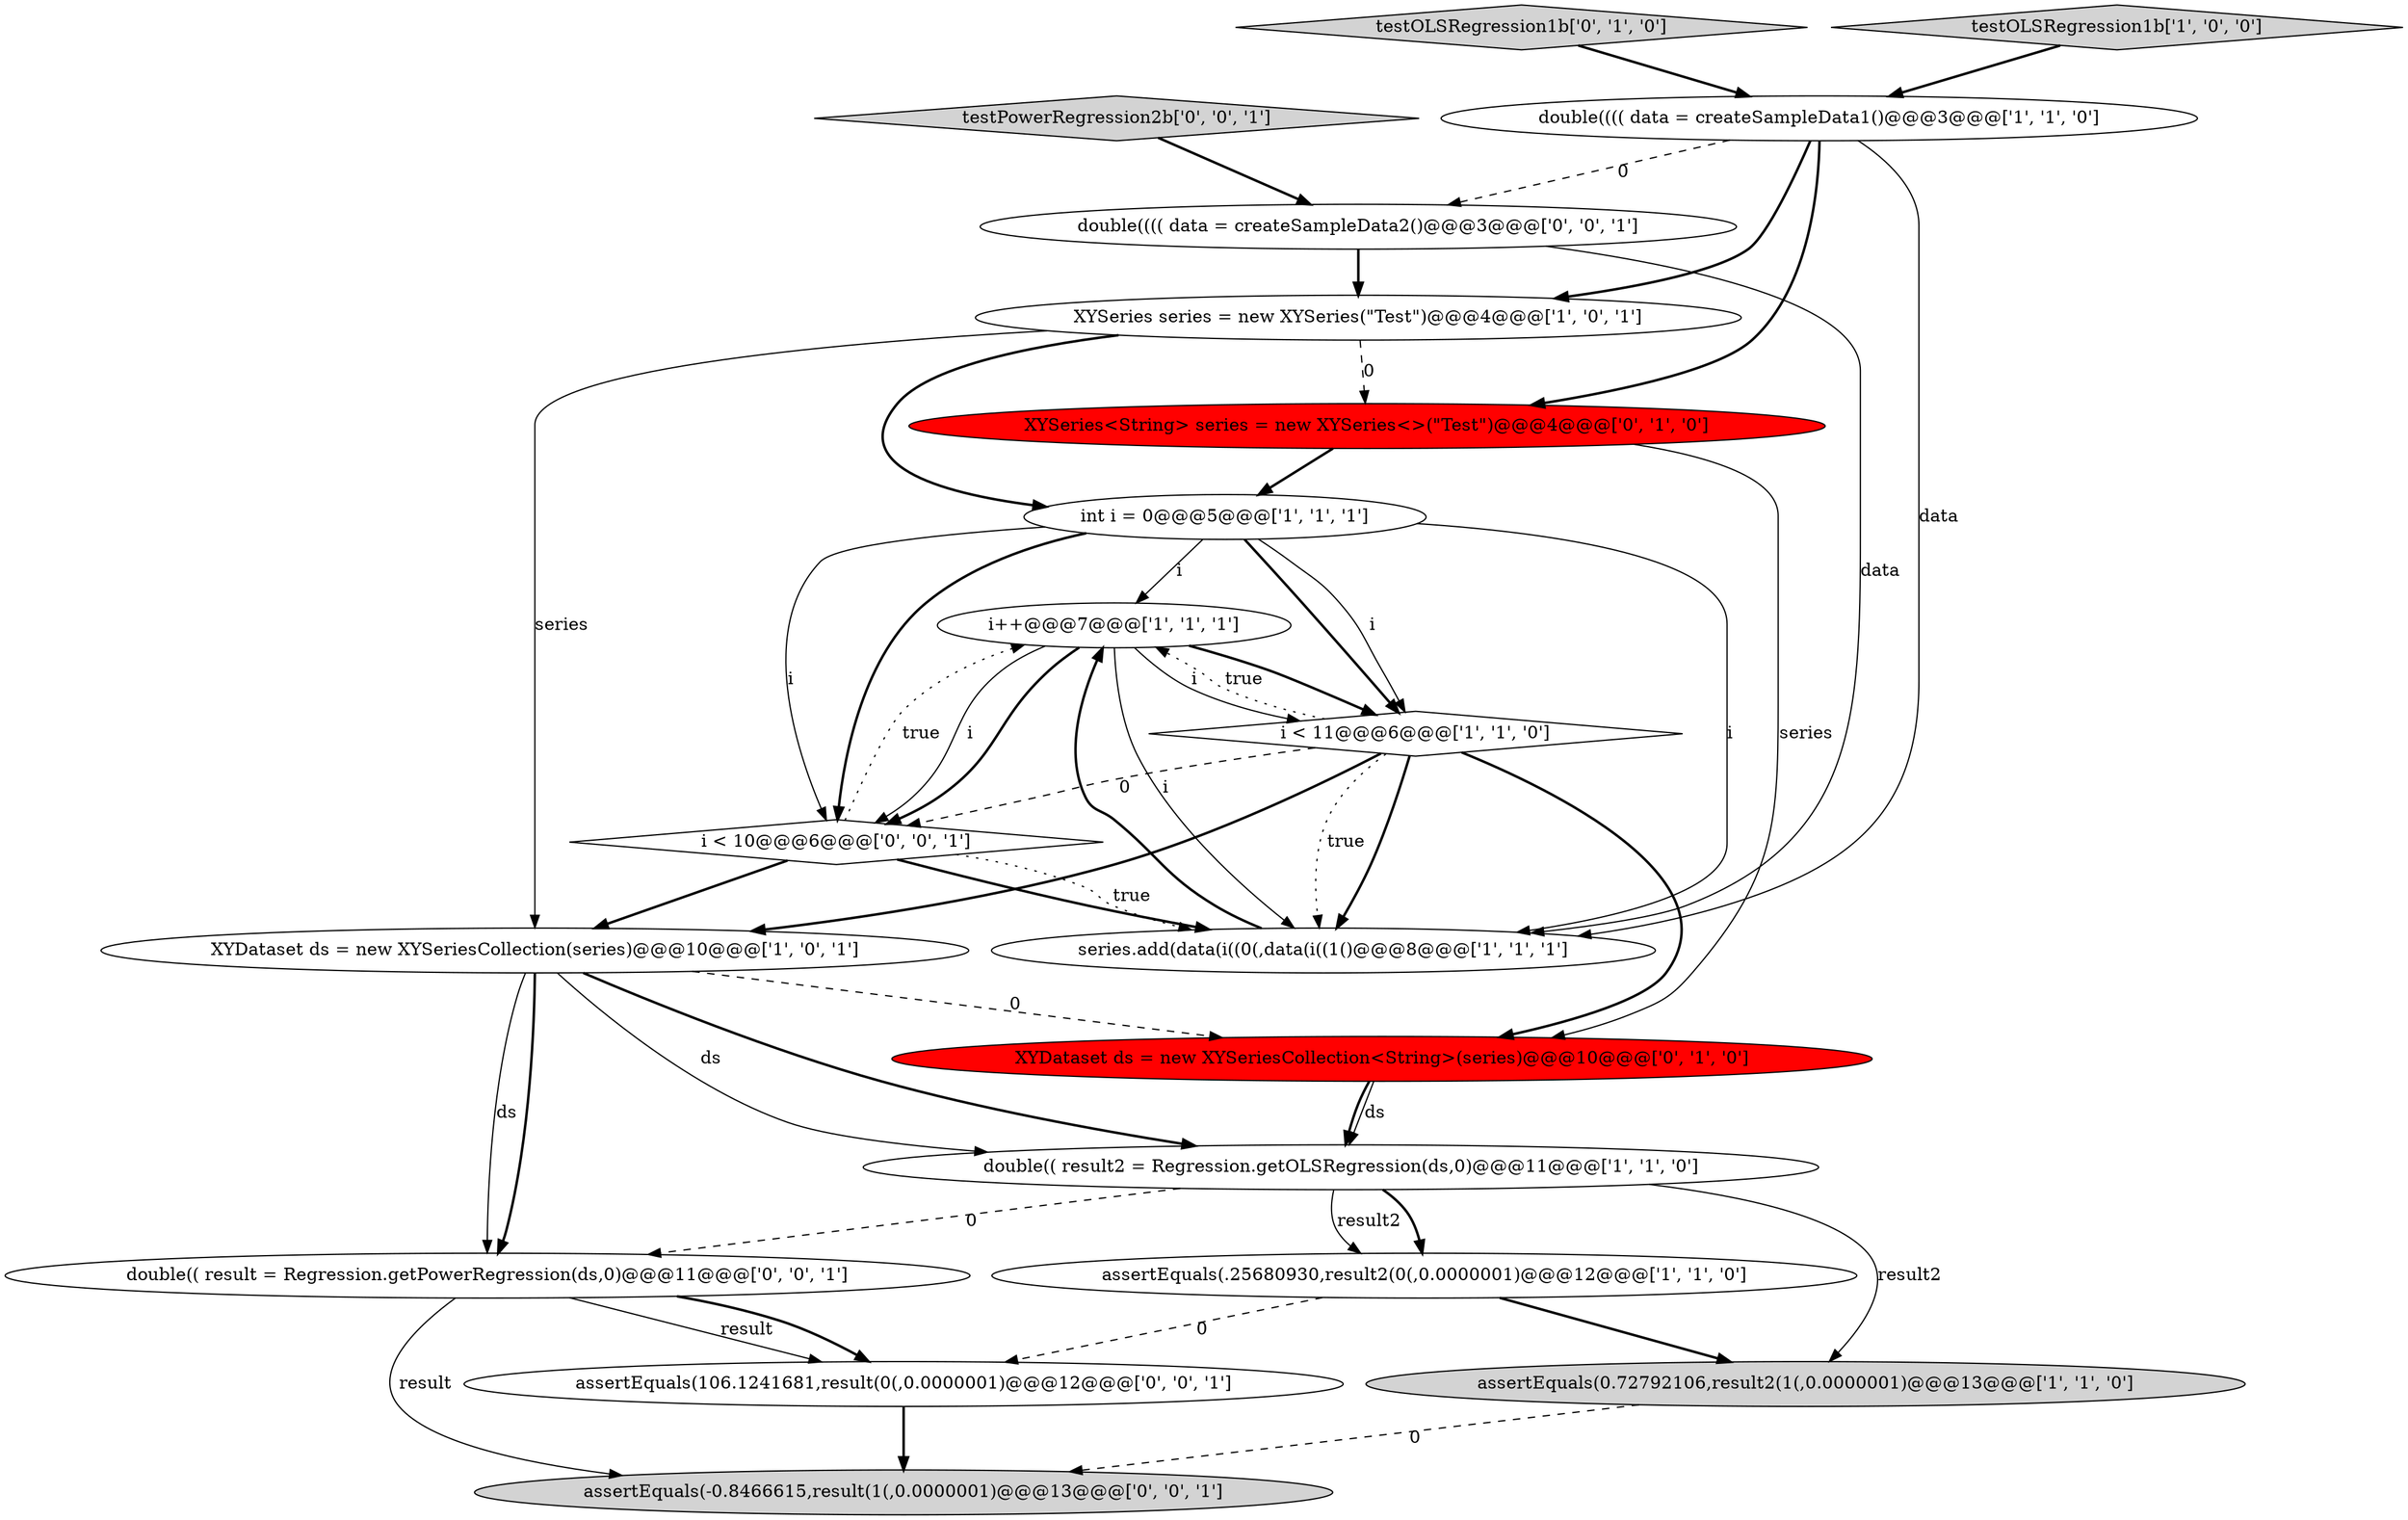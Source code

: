 digraph {
3 [style = filled, label = "i++@@@7@@@['1', '1', '1']", fillcolor = white, shape = ellipse image = "AAA0AAABBB1BBB"];
17 [style = filled, label = "assertEquals(106.1241681,result(0(,0.0000001)@@@12@@@['0', '0', '1']", fillcolor = white, shape = ellipse image = "AAA0AAABBB3BBB"];
4 [style = filled, label = "series.add(data(i((0(,data(i((1()@@@8@@@['1', '1', '1']", fillcolor = white, shape = ellipse image = "AAA0AAABBB1BBB"];
5 [style = filled, label = "double(( result2 = Regression.getOLSRegression(ds,0)@@@11@@@['1', '1', '0']", fillcolor = white, shape = ellipse image = "AAA0AAABBB1BBB"];
12 [style = filled, label = "XYSeries<String> series = new XYSeries<>(\"Test\")@@@4@@@['0', '1', '0']", fillcolor = red, shape = ellipse image = "AAA1AAABBB2BBB"];
8 [style = filled, label = "assertEquals(.25680930,result2(0(,0.0000001)@@@12@@@['1', '1', '0']", fillcolor = white, shape = ellipse image = "AAA0AAABBB1BBB"];
2 [style = filled, label = "XYSeries series = new XYSeries(\"Test\")@@@4@@@['1', '0', '1']", fillcolor = white, shape = ellipse image = "AAA0AAABBB1BBB"];
1 [style = filled, label = "double(((( data = createSampleData1()@@@3@@@['1', '1', '0']", fillcolor = white, shape = ellipse image = "AAA0AAABBB1BBB"];
10 [style = filled, label = "int i = 0@@@5@@@['1', '1', '1']", fillcolor = white, shape = ellipse image = "AAA0AAABBB1BBB"];
14 [style = filled, label = "double(((( data = createSampleData2()@@@3@@@['0', '0', '1']", fillcolor = white, shape = ellipse image = "AAA0AAABBB3BBB"];
15 [style = filled, label = "assertEquals(-0.8466615,result(1(,0.0000001)@@@13@@@['0', '0', '1']", fillcolor = lightgray, shape = ellipse image = "AAA0AAABBB3BBB"];
6 [style = filled, label = "i < 11@@@6@@@['1', '1', '0']", fillcolor = white, shape = diamond image = "AAA0AAABBB1BBB"];
0 [style = filled, label = "XYDataset ds = new XYSeriesCollection(series)@@@10@@@['1', '0', '1']", fillcolor = white, shape = ellipse image = "AAA0AAABBB1BBB"];
16 [style = filled, label = "i < 10@@@6@@@['0', '0', '1']", fillcolor = white, shape = diamond image = "AAA0AAABBB3BBB"];
18 [style = filled, label = "double(( result = Regression.getPowerRegression(ds,0)@@@11@@@['0', '0', '1']", fillcolor = white, shape = ellipse image = "AAA0AAABBB3BBB"];
13 [style = filled, label = "testOLSRegression1b['0', '1', '0']", fillcolor = lightgray, shape = diamond image = "AAA0AAABBB2BBB"];
11 [style = filled, label = "XYDataset ds = new XYSeriesCollection<String>(series)@@@10@@@['0', '1', '0']", fillcolor = red, shape = ellipse image = "AAA1AAABBB2BBB"];
9 [style = filled, label = "assertEquals(0.72792106,result2(1(,0.0000001)@@@13@@@['1', '1', '0']", fillcolor = lightgray, shape = ellipse image = "AAA0AAABBB1BBB"];
7 [style = filled, label = "testOLSRegression1b['1', '0', '0']", fillcolor = lightgray, shape = diamond image = "AAA0AAABBB1BBB"];
19 [style = filled, label = "testPowerRegression2b['0', '0', '1']", fillcolor = lightgray, shape = diamond image = "AAA0AAABBB3BBB"];
4->3 [style = bold, label=""];
5->8 [style = bold, label=""];
16->0 [style = bold, label=""];
5->9 [style = solid, label="result2"];
3->16 [style = solid, label="i"];
7->1 [style = bold, label=""];
1->14 [style = dashed, label="0"];
18->17 [style = solid, label="result"];
18->17 [style = bold, label=""];
3->6 [style = bold, label=""];
0->11 [style = dashed, label="0"];
6->0 [style = bold, label=""];
10->4 [style = solid, label="i"];
3->16 [style = bold, label=""];
5->18 [style = dashed, label="0"];
2->10 [style = bold, label=""];
16->4 [style = dotted, label="true"];
10->6 [style = bold, label=""];
16->3 [style = dotted, label="true"];
13->1 [style = bold, label=""];
10->6 [style = solid, label="i"];
3->4 [style = solid, label="i"];
3->6 [style = solid, label="i"];
6->4 [style = bold, label=""];
11->5 [style = bold, label=""];
2->12 [style = dashed, label="0"];
12->10 [style = bold, label=""];
6->16 [style = dashed, label="0"];
10->16 [style = solid, label="i"];
19->14 [style = bold, label=""];
5->8 [style = solid, label="result2"];
10->16 [style = bold, label=""];
6->4 [style = dotted, label="true"];
9->15 [style = dashed, label="0"];
0->18 [style = solid, label="ds"];
6->11 [style = bold, label=""];
2->0 [style = solid, label="series"];
12->11 [style = solid, label="series"];
8->9 [style = bold, label=""];
1->12 [style = bold, label=""];
17->15 [style = bold, label=""];
1->4 [style = solid, label="data"];
8->17 [style = dashed, label="0"];
0->18 [style = bold, label=""];
1->2 [style = bold, label=""];
14->2 [style = bold, label=""];
0->5 [style = solid, label="ds"];
16->4 [style = bold, label=""];
6->3 [style = dotted, label="true"];
11->5 [style = solid, label="ds"];
18->15 [style = solid, label="result"];
14->4 [style = solid, label="data"];
10->3 [style = solid, label="i"];
0->5 [style = bold, label=""];
}
